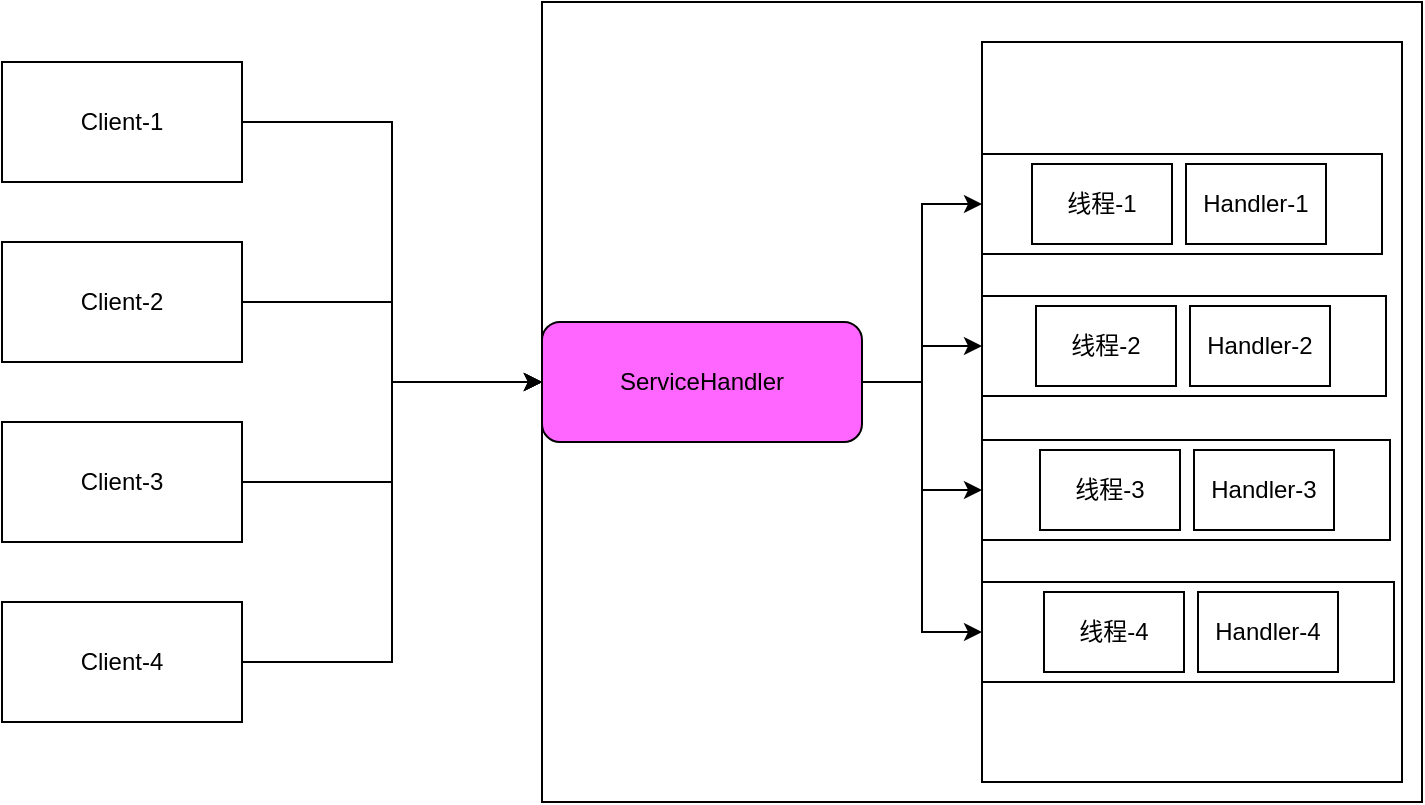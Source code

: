 <mxGraphModel dx="852" dy="522" grid="1" gridSize="10" guides="1" tooltips="1" connect="1" arrows="1" fold="1" page="1" pageScale="1" pageWidth="827" pageHeight="1169" background="#ffffff"><root><mxCell id="0"/><mxCell id="1" parent="0"/><mxCell id="29" style="edgeStyle=orthogonalEdgeStyle;rounded=0;html=1;entryX=0;entryY=0.5;endArrow=classic;endFill=1;jettySize=auto;orthogonalLoop=1;" parent="1" source="2" target="7" edge="1"><mxGeometry relative="1" as="geometry"/></mxCell><mxCell id="2" value="Client-1" style="rounded=0;whiteSpace=wrap;html=1;" parent="1" vertex="1"><mxGeometry x="70" y="70" width="120" height="60" as="geometry"/></mxCell><mxCell id="30" style="edgeStyle=orthogonalEdgeStyle;rounded=0;html=1;entryX=0;entryY=0.5;endArrow=classic;endFill=1;jettySize=auto;orthogonalLoop=1;" parent="1" source="3" target="7" edge="1"><mxGeometry relative="1" as="geometry"/></mxCell><mxCell id="3" value="Client-2" style="rounded=0;whiteSpace=wrap;html=1;" parent="1" vertex="1"><mxGeometry x="70" y="160" width="120" height="60" as="geometry"/></mxCell><mxCell id="31" style="edgeStyle=orthogonalEdgeStyle;rounded=0;html=1;endArrow=classic;endFill=1;jettySize=auto;orthogonalLoop=1;" parent="1" source="4" target="7" edge="1"><mxGeometry relative="1" as="geometry"/></mxCell><mxCell id="4" value="Client-3" style="rounded=0;whiteSpace=wrap;html=1;" parent="1" vertex="1"><mxGeometry x="70" y="250" width="120" height="60" as="geometry"/></mxCell><mxCell id="32" style="edgeStyle=orthogonalEdgeStyle;rounded=0;html=1;entryX=0;entryY=0.5;endArrow=classic;endFill=1;jettySize=auto;orthogonalLoop=1;" parent="1" source="5" target="7" edge="1"><mxGeometry relative="1" as="geometry"/></mxCell><mxCell id="5" value="Client-4" style="rounded=0;whiteSpace=wrap;html=1;" parent="1" vertex="1"><mxGeometry x="70" y="340" width="120" height="60" as="geometry"/></mxCell><mxCell id="6" value="" style="rounded=0;whiteSpace=wrap;html=1;" parent="1" vertex="1"><mxGeometry x="340" y="40" width="440" height="400" as="geometry"/></mxCell><mxCell id="24" style="edgeStyle=orthogonalEdgeStyle;rounded=0;html=1;entryX=0;entryY=0.5;endArrow=classic;endFill=1;jettySize=auto;orthogonalLoop=1;" parent="1" source="7" target="9" edge="1"><mxGeometry relative="1" as="geometry"/></mxCell><mxCell id="25" style="edgeStyle=orthogonalEdgeStyle;rounded=0;html=1;entryX=0;entryY=0.5;endArrow=classic;endFill=1;jettySize=auto;orthogonalLoop=1;" parent="1" source="7" target="12" edge="1"><mxGeometry relative="1" as="geometry"/></mxCell><mxCell id="26" style="edgeStyle=orthogonalEdgeStyle;rounded=0;html=1;entryX=0;entryY=0.5;endArrow=classic;endFill=1;jettySize=auto;orthogonalLoop=1;" parent="1" source="7" target="15" edge="1"><mxGeometry relative="1" as="geometry"/></mxCell><mxCell id="27" style="edgeStyle=orthogonalEdgeStyle;rounded=0;html=1;entryX=0;entryY=0.5;endArrow=classic;endFill=1;jettySize=auto;orthogonalLoop=1;" parent="1" source="7" target="18" edge="1"><mxGeometry relative="1" as="geometry"/></mxCell><mxCell id="7" value="ServiceHandler" style="rounded=1;whiteSpace=wrap;html=1;fillColor=#FF66FF;" parent="1" vertex="1"><mxGeometry x="340" y="200" width="160" height="60" as="geometry"/></mxCell><mxCell id="8" value="" style="rounded=0;whiteSpace=wrap;html=1;" parent="1" vertex="1"><mxGeometry x="560" y="60" width="210" height="370" as="geometry"/></mxCell><mxCell id="9" value="" style="rounded=0;whiteSpace=wrap;html=1;" parent="1" vertex="1"><mxGeometry x="560" y="116" width="200" height="50" as="geometry"/></mxCell><mxCell id="10" value="线程-1" style="rounded=0;whiteSpace=wrap;html=1;" parent="1" vertex="1"><mxGeometry x="585" y="121" width="70" height="40" as="geometry"/></mxCell><mxCell id="11" value="Handler-1" style="rounded=0;whiteSpace=wrap;html=1;" parent="1" vertex="1"><mxGeometry x="662" y="121" width="70" height="40" as="geometry"/></mxCell><mxCell id="12" value="" style="rounded=0;whiteSpace=wrap;html=1;" parent="1" vertex="1"><mxGeometry x="560" y="187" width="202" height="50" as="geometry"/></mxCell><mxCell id="13" value="线程-2" style="rounded=0;whiteSpace=wrap;html=1;" parent="1" vertex="1"><mxGeometry x="587" y="192" width="70" height="40" as="geometry"/></mxCell><mxCell id="14" value="Handler-2" style="rounded=0;whiteSpace=wrap;html=1;" parent="1" vertex="1"><mxGeometry x="664" y="192" width="70" height="40" as="geometry"/></mxCell><mxCell id="15" value="" style="rounded=0;whiteSpace=wrap;html=1;" parent="1" vertex="1"><mxGeometry x="560" y="259" width="204" height="50" as="geometry"/></mxCell><mxCell id="16" value="Handler-3" style="rounded=0;whiteSpace=wrap;html=1;" parent="1" vertex="1"><mxGeometry x="666" y="264" width="70" height="40" as="geometry"/></mxCell><mxCell id="17" value="线程-3" style="rounded=0;whiteSpace=wrap;html=1;" parent="1" vertex="1"><mxGeometry x="589" y="264" width="70" height="40" as="geometry"/></mxCell><mxCell id="18" value="" style="rounded=0;whiteSpace=wrap;html=1;" parent="1" vertex="1"><mxGeometry x="560" y="330" width="206" height="50" as="geometry"/></mxCell><mxCell id="19" value="线程-4" style="rounded=0;whiteSpace=wrap;html=1;" parent="1" vertex="1"><mxGeometry x="591" y="335" width="70" height="40" as="geometry"/></mxCell><mxCell id="20" value="Handler-4" style="rounded=0;whiteSpace=wrap;html=1;" parent="1" vertex="1"><mxGeometry x="668" y="335" width="70" height="40" as="geometry"/></mxCell></root></mxGraphModel>